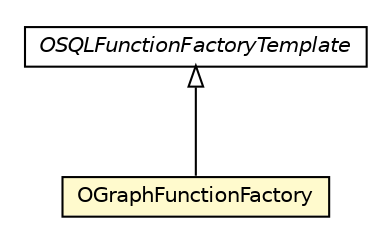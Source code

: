 #!/usr/local/bin/dot
#
# Class diagram 
# Generated by UMLGraph version R5_6-24-gf6e263 (http://www.umlgraph.org/)
#

digraph G {
	edge [fontname="Helvetica",fontsize=10,labelfontname="Helvetica",labelfontsize=10];
	node [fontname="Helvetica",fontsize=10,shape=plaintext];
	nodesep=0.25;
	ranksep=0.5;
	// com.orientechnologies.orient.core.sql.functions.OSQLFunctionFactoryTemplate
	c3513508 [label=<<table title="com.orientechnologies.orient.core.sql.functions.OSQLFunctionFactoryTemplate" border="0" cellborder="1" cellspacing="0" cellpadding="2" port="p" href="../../../core/sql/functions/OSQLFunctionFactoryTemplate.html">
		<tr><td><table border="0" cellspacing="0" cellpadding="1">
<tr><td align="center" balign="center"><font face="Helvetica-Oblique"> OSQLFunctionFactoryTemplate </font></td></tr>
		</table></td></tr>
		</table>>, URL="../../../core/sql/functions/OSQLFunctionFactoryTemplate.html", fontname="Helvetica", fontcolor="black", fontsize=10.0];
	// com.orientechnologies.orient.graph.sql.functions.OGraphFunctionFactory
	c3514962 [label=<<table title="com.orientechnologies.orient.graph.sql.functions.OGraphFunctionFactory" border="0" cellborder="1" cellspacing="0" cellpadding="2" port="p" bgcolor="lemonChiffon" href="./OGraphFunctionFactory.html">
		<tr><td><table border="0" cellspacing="0" cellpadding="1">
<tr><td align="center" balign="center"> OGraphFunctionFactory </td></tr>
		</table></td></tr>
		</table>>, URL="./OGraphFunctionFactory.html", fontname="Helvetica", fontcolor="black", fontsize=10.0];
	//com.orientechnologies.orient.graph.sql.functions.OGraphFunctionFactory extends com.orientechnologies.orient.core.sql.functions.OSQLFunctionFactoryTemplate
	c3513508:p -> c3514962:p [dir=back,arrowtail=empty];
}

